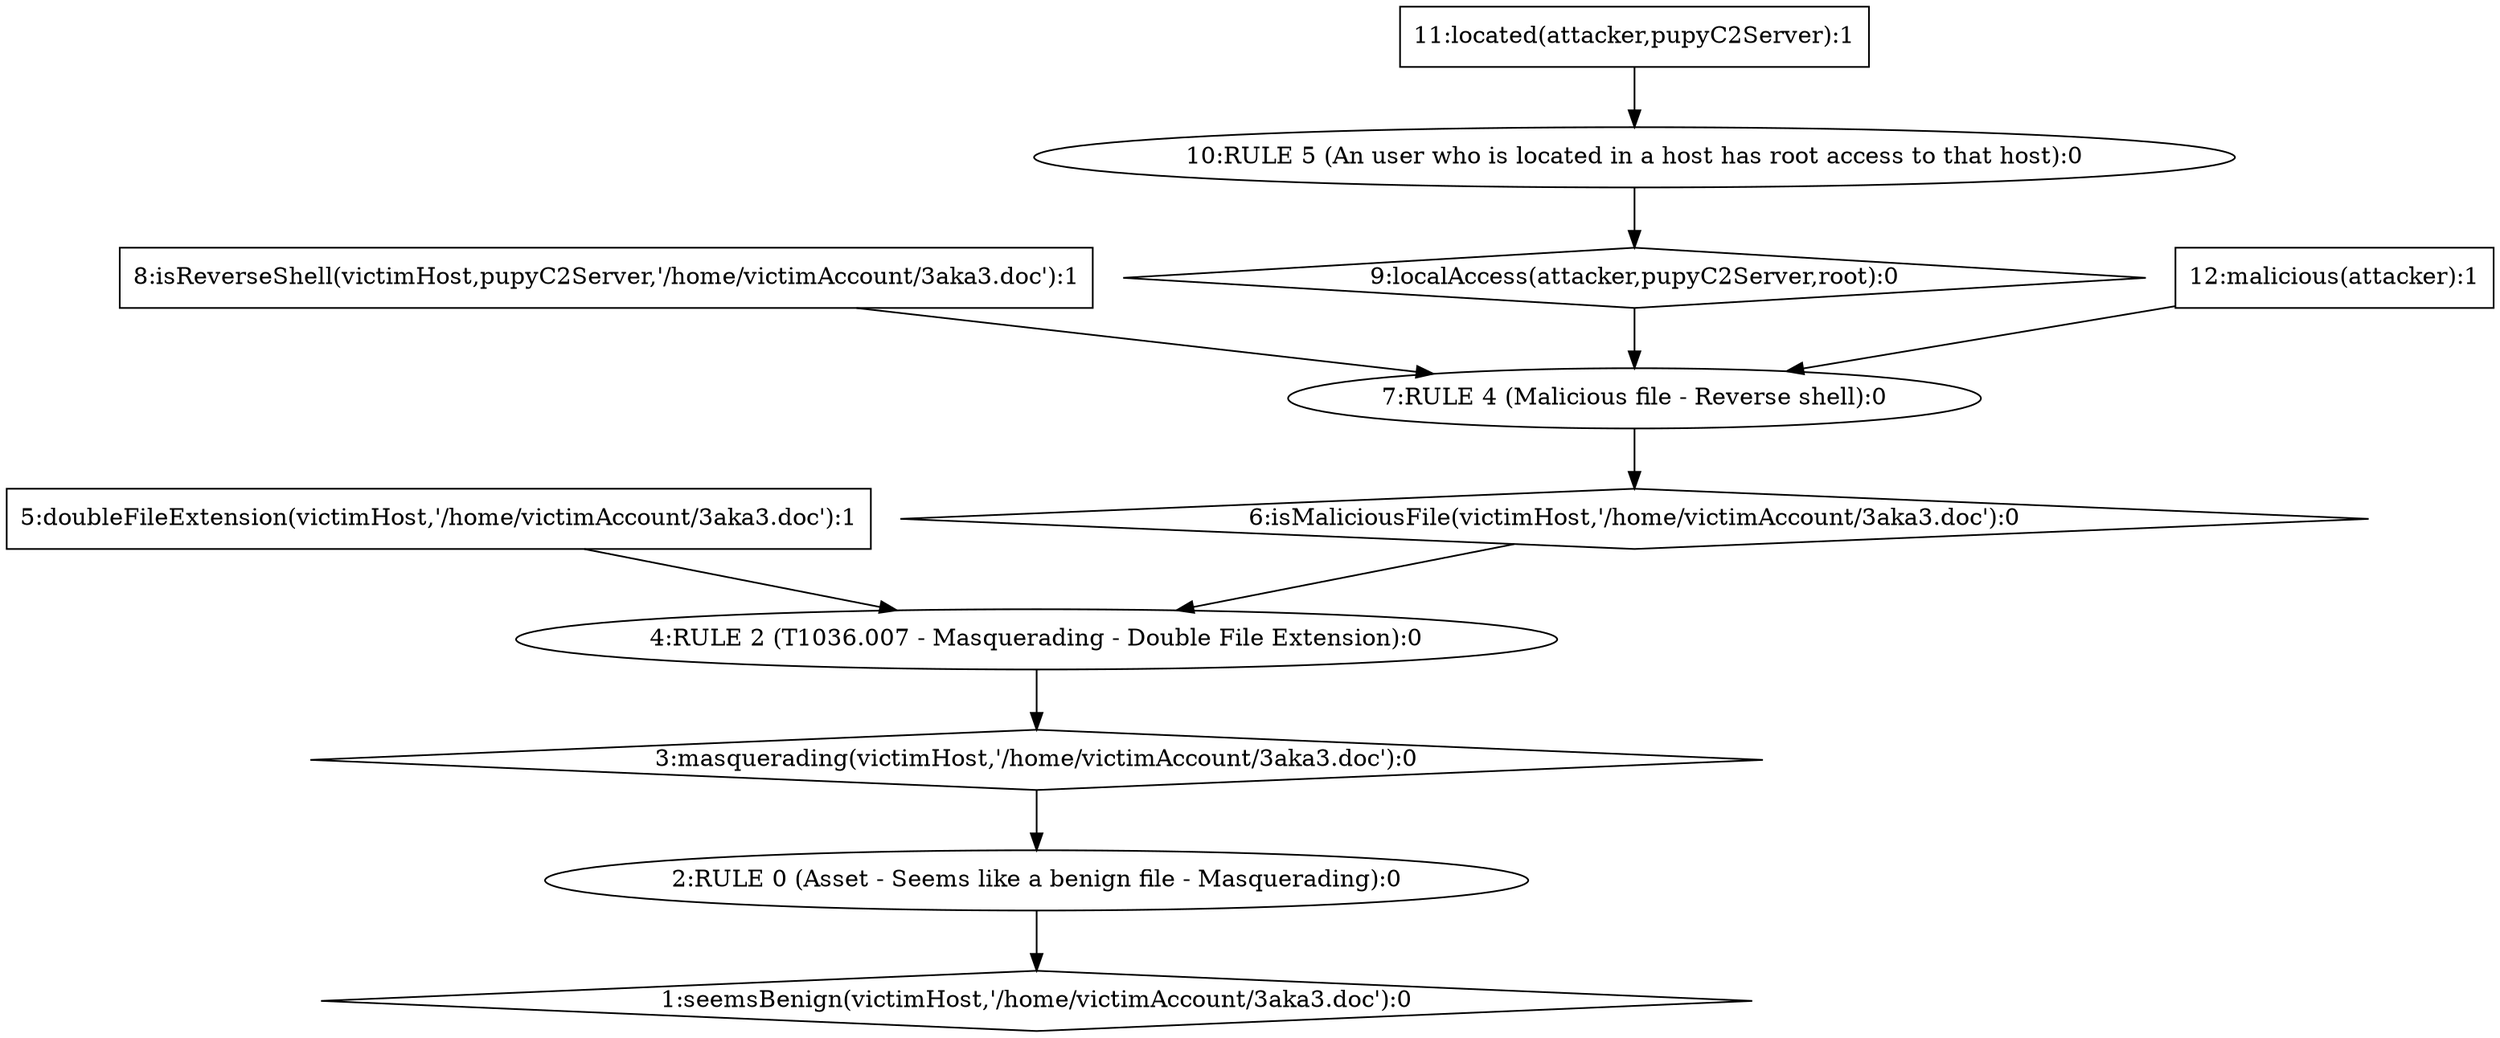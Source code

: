 digraph G {
	1 [label="1:seemsBenign(victimHost,'/home/victimAccount/3aka3.doc'):0",shape=diamond];
	2 [label="2:RULE 0 (Asset - Seems like a benign file - Masquerading):0",shape=ellipse];
	3 [label="3:masquerading(victimHost,'/home/victimAccount/3aka3.doc'):0",shape=diamond];
	4 [label="4:RULE 2 (T1036.007 - Masquerading - Double File Extension):0",shape=ellipse];
	5 [label="5:doubleFileExtension(victimHost,'/home/victimAccount/3aka3.doc'):1",shape=box];
	6 [label="6:isMaliciousFile(victimHost,'/home/victimAccount/3aka3.doc'):0",shape=diamond];
	7 [label="7:RULE 4 (Malicious file - Reverse shell):0",shape=ellipse];
	8 [label="8:isReverseShell(victimHost,pupyC2Server,'/home/victimAccount/3aka3.doc'):1",shape=box];
	9 [label="9:localAccess(attacker,pupyC2Server,root):0",shape=diamond];
	10 [label="10:RULE 5 (An user who is located in a host has root access to that host):0",shape=ellipse];
	11 [label="11:located(attacker,pupyC2Server):1",shape=box];
	12 [label="12:malicious(attacker):1",shape=box];
	5 -> 	4;
	8 -> 	7;
	11 -> 	10;
	10 -> 	9;
	9 -> 	7;
	12 -> 	7;
	7 -> 	6;
	6 -> 	4;
	4 -> 	3;
	3 -> 	2;
	2 -> 	1;
}
